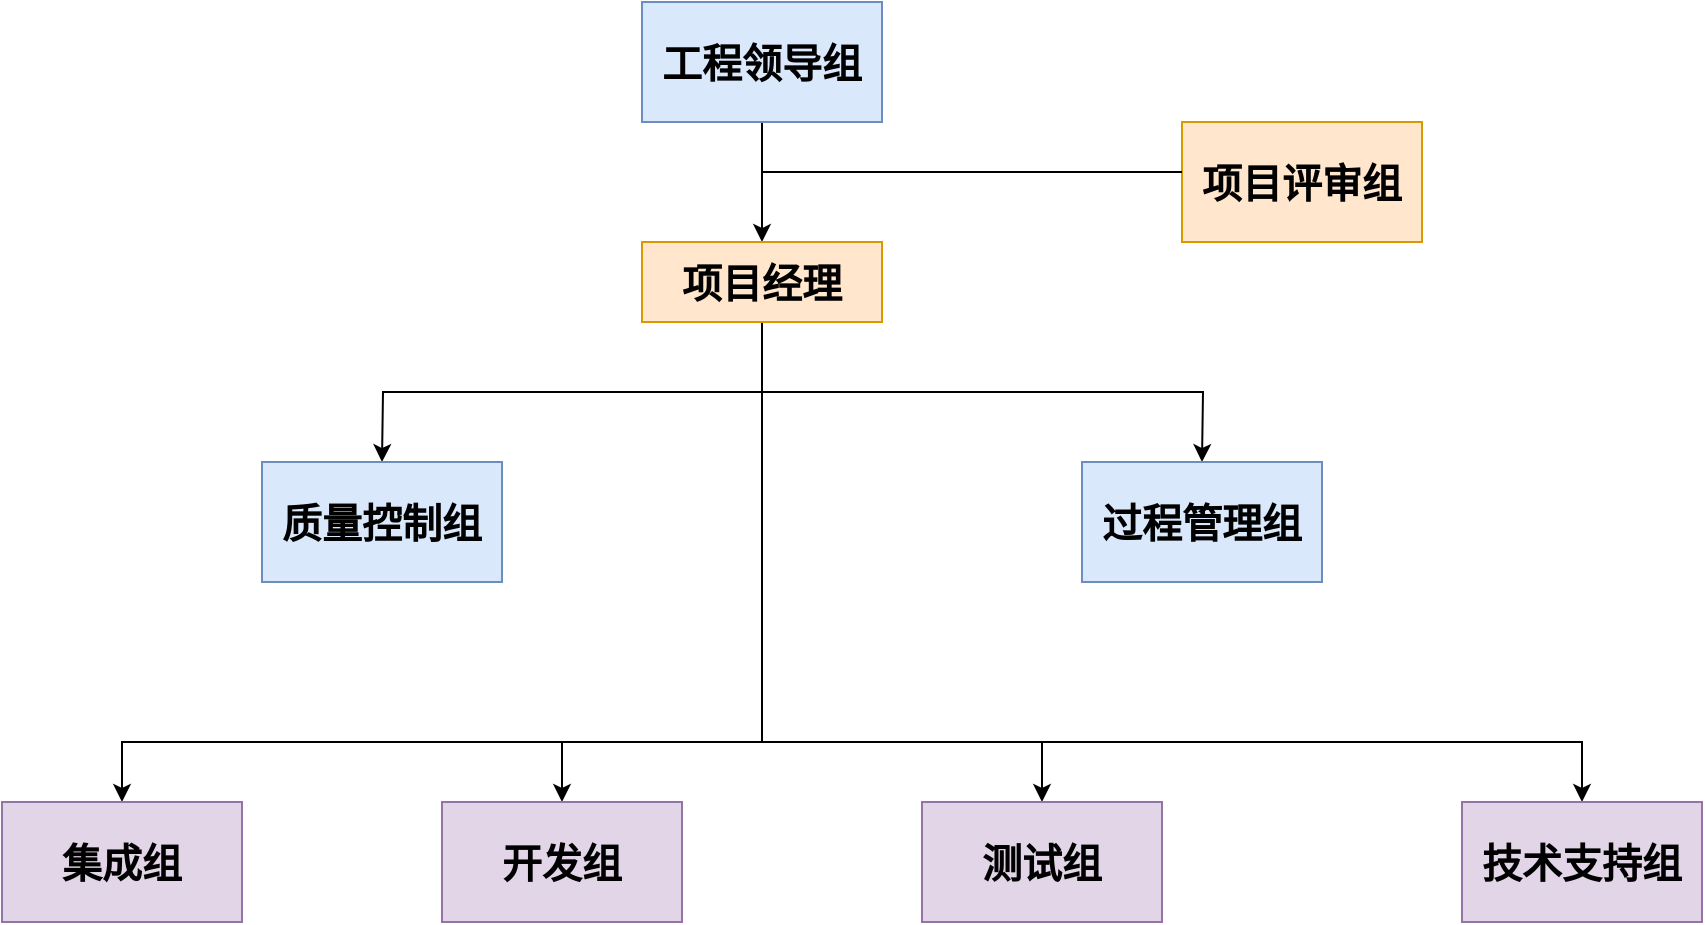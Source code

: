 <mxfile version="14.7.6" type="github" pages="2"><diagram id="WW2HLox7fGG9adE7Pf5W" name="Page-1"><mxGraphModel dx="868" dy="450" grid="1" gridSize="10" guides="1" tooltips="1" connect="1" arrows="1" fold="1" page="1" pageScale="1" pageWidth="827" pageHeight="1169" background="#ffffff" math="0" shadow="0"><root><mxCell id="0"/><mxCell id="1" parent="0"/><mxCell id="ZLUeRRyWSKjLV2oO9Wiz-11" style="edgeStyle=orthogonalEdgeStyle;rounded=0;orthogonalLoop=1;jettySize=auto;html=1;exitX=0.5;exitY=1;exitDx=0;exitDy=0;entryX=0.5;entryY=0;entryDx=0;entryDy=0;fontSize=20;" parent="1" source="ZLUeRRyWSKjLV2oO9Wiz-2" target="ZLUeRRyWSKjLV2oO9Wiz-3" edge="1"><mxGeometry relative="1" as="geometry"/></mxCell><mxCell id="ZLUeRRyWSKjLV2oO9Wiz-2" value="工程领导组" style="rounded=0;whiteSpace=wrap;html=1;fontStyle=1;fontSize=20;fillColor=#dae8fc;strokeColor=#6c8ebf;" parent="1" vertex="1"><mxGeometry x="380" y="110" width="120" height="60" as="geometry"/></mxCell><mxCell id="ZLUeRRyWSKjLV2oO9Wiz-21" style="edgeStyle=orthogonalEdgeStyle;rounded=0;orthogonalLoop=1;jettySize=auto;html=1;exitX=0.5;exitY=1;exitDx=0;exitDy=0;fontSize=20;verticalAlign=bottom;" parent="1" source="ZLUeRRyWSKjLV2oO9Wiz-3" edge="1"><mxGeometry relative="1" as="geometry"><mxPoint x="250" y="340" as="targetPoint"/></mxGeometry></mxCell><mxCell id="ZLUeRRyWSKjLV2oO9Wiz-22" style="edgeStyle=orthogonalEdgeStyle;rounded=0;orthogonalLoop=1;jettySize=auto;html=1;exitX=0.5;exitY=1;exitDx=0;exitDy=0;fontSize=20;verticalAlign=bottom;" parent="1" source="ZLUeRRyWSKjLV2oO9Wiz-3" edge="1"><mxGeometry relative="1" as="geometry"><mxPoint x="660" y="340" as="targetPoint"/></mxGeometry></mxCell><mxCell id="ZLUeRRyWSKjLV2oO9Wiz-23" style="edgeStyle=orthogonalEdgeStyle;rounded=0;orthogonalLoop=1;jettySize=auto;html=1;exitX=0.5;exitY=1;exitDx=0;exitDy=0;entryX=0.5;entryY=0;entryDx=0;entryDy=0;fontSize=20;verticalAlign=bottom;" parent="1" source="ZLUeRRyWSKjLV2oO9Wiz-3" target="ZLUeRRyWSKjLV2oO9Wiz-7" edge="1"><mxGeometry relative="1" as="geometry"><Array as="points"><mxPoint x="440" y="480"/><mxPoint x="120" y="480"/></Array></mxGeometry></mxCell><mxCell id="ZLUeRRyWSKjLV2oO9Wiz-24" style="edgeStyle=orthogonalEdgeStyle;rounded=0;orthogonalLoop=1;jettySize=auto;html=1;exitX=0.5;exitY=1;exitDx=0;exitDy=0;entryX=0.5;entryY=0;entryDx=0;entryDy=0;fontSize=20;verticalAlign=bottom;" parent="1" source="ZLUeRRyWSKjLV2oO9Wiz-3" target="ZLUeRRyWSKjLV2oO9Wiz-8" edge="1"><mxGeometry relative="1" as="geometry"><Array as="points"><mxPoint x="440" y="480"/><mxPoint x="340" y="480"/></Array></mxGeometry></mxCell><mxCell id="ZLUeRRyWSKjLV2oO9Wiz-25" style="edgeStyle=orthogonalEdgeStyle;rounded=0;orthogonalLoop=1;jettySize=auto;html=1;exitX=0.5;exitY=1;exitDx=0;exitDy=0;entryX=0.5;entryY=0;entryDx=0;entryDy=0;fontSize=20;verticalAlign=bottom;" parent="1" source="ZLUeRRyWSKjLV2oO9Wiz-3" target="ZLUeRRyWSKjLV2oO9Wiz-9" edge="1"><mxGeometry relative="1" as="geometry"><Array as="points"><mxPoint x="440" y="480"/><mxPoint x="580" y="480"/></Array></mxGeometry></mxCell><mxCell id="ZLUeRRyWSKjLV2oO9Wiz-27" style="edgeStyle=orthogonalEdgeStyle;rounded=0;orthogonalLoop=1;jettySize=auto;html=1;exitX=0.5;exitY=1;exitDx=0;exitDy=0;entryX=0.5;entryY=0;entryDx=0;entryDy=0;fontSize=20;verticalAlign=bottom;" parent="1" source="ZLUeRRyWSKjLV2oO9Wiz-3" target="ZLUeRRyWSKjLV2oO9Wiz-10" edge="1"><mxGeometry relative="1" as="geometry"><Array as="points"><mxPoint x="440" y="480"/><mxPoint x="850" y="480"/></Array></mxGeometry></mxCell><mxCell id="ZLUeRRyWSKjLV2oO9Wiz-3" value="项目经理" style="rounded=0;whiteSpace=wrap;html=1;fontStyle=1;fontSize=20;fillColor=#ffe6cc;strokeColor=#d79b00;" parent="1" vertex="1"><mxGeometry x="380" y="230" width="120" height="40" as="geometry"/></mxCell><mxCell id="ZLUeRRyWSKjLV2oO9Wiz-4" value="项目评审组" style="rounded=0;whiteSpace=wrap;html=1;fontStyle=1;fontSize=20;fillColor=#ffe6cc;strokeColor=#d79b00;" parent="1" vertex="1"><mxGeometry x="650" y="170" width="120" height="60" as="geometry"/></mxCell><mxCell id="ZLUeRRyWSKjLV2oO9Wiz-5" value="质量控制组" style="rounded=0;whiteSpace=wrap;html=1;fontStyle=1;fontSize=20;fillColor=#dae8fc;strokeColor=#6c8ebf;" parent="1" vertex="1"><mxGeometry x="190" y="340" width="120" height="60" as="geometry"/></mxCell><mxCell id="ZLUeRRyWSKjLV2oO9Wiz-6" value="过程管理组" style="rounded=0;whiteSpace=wrap;html=1;fontStyle=1;fontSize=20;fillColor=#dae8fc;strokeColor=#6c8ebf;" parent="1" vertex="1"><mxGeometry x="600" y="340" width="120" height="60" as="geometry"/></mxCell><mxCell id="ZLUeRRyWSKjLV2oO9Wiz-7" value="集成组" style="rounded=0;whiteSpace=wrap;html=1;fontStyle=1;fontSize=20;fillColor=#e1d5e7;strokeColor=#9673a6;" parent="1" vertex="1"><mxGeometry x="60" y="510" width="120" height="60" as="geometry"/></mxCell><mxCell id="ZLUeRRyWSKjLV2oO9Wiz-8" value="开发组" style="rounded=0;whiteSpace=wrap;html=1;fontStyle=1;fontSize=20;fillColor=#e1d5e7;strokeColor=#9673a6;" parent="1" vertex="1"><mxGeometry x="280" y="510" width="120" height="60" as="geometry"/></mxCell><mxCell id="ZLUeRRyWSKjLV2oO9Wiz-9" value="测试组" style="rounded=0;whiteSpace=wrap;html=1;fontStyle=1;fontSize=20;fillColor=#e1d5e7;strokeColor=#9673a6;" parent="1" vertex="1"><mxGeometry x="520" y="510" width="120" height="60" as="geometry"/></mxCell><mxCell id="ZLUeRRyWSKjLV2oO9Wiz-10" value="技术支持组" style="rounded=0;whiteSpace=wrap;html=1;fontStyle=1;fontSize=20;fillColor=#e1d5e7;strokeColor=#9673a6;" parent="1" vertex="1"><mxGeometry x="790" y="510" width="120" height="60" as="geometry"/></mxCell><mxCell id="ZLUeRRyWSKjLV2oO9Wiz-15" value="" style="line;strokeWidth=1;html=1;perimeter=backbonePerimeter;points=[];outlineConnect=0;fontSize=20;" parent="1" vertex="1"><mxGeometry x="440" y="190" width="210" height="10" as="geometry"/></mxCell></root></mxGraphModel></diagram><diagram id="ExdvxMZo9IBlYdgXx6_r" name="Page-2"><mxGraphModel dx="868" dy="450" grid="1" gridSize="10" guides="1" tooltips="1" connect="1" arrows="1" fold="1" page="1" pageScale="1" pageWidth="827" pageHeight="1169" math="0" shadow="0"><root><mxCell id="tOPQ5UC7UITf5kBM3EXZ-0"/><mxCell id="tOPQ5UC7UITf5kBM3EXZ-1" parent="tOPQ5UC7UITf5kBM3EXZ-0"/></root></mxGraphModel></diagram></mxfile>